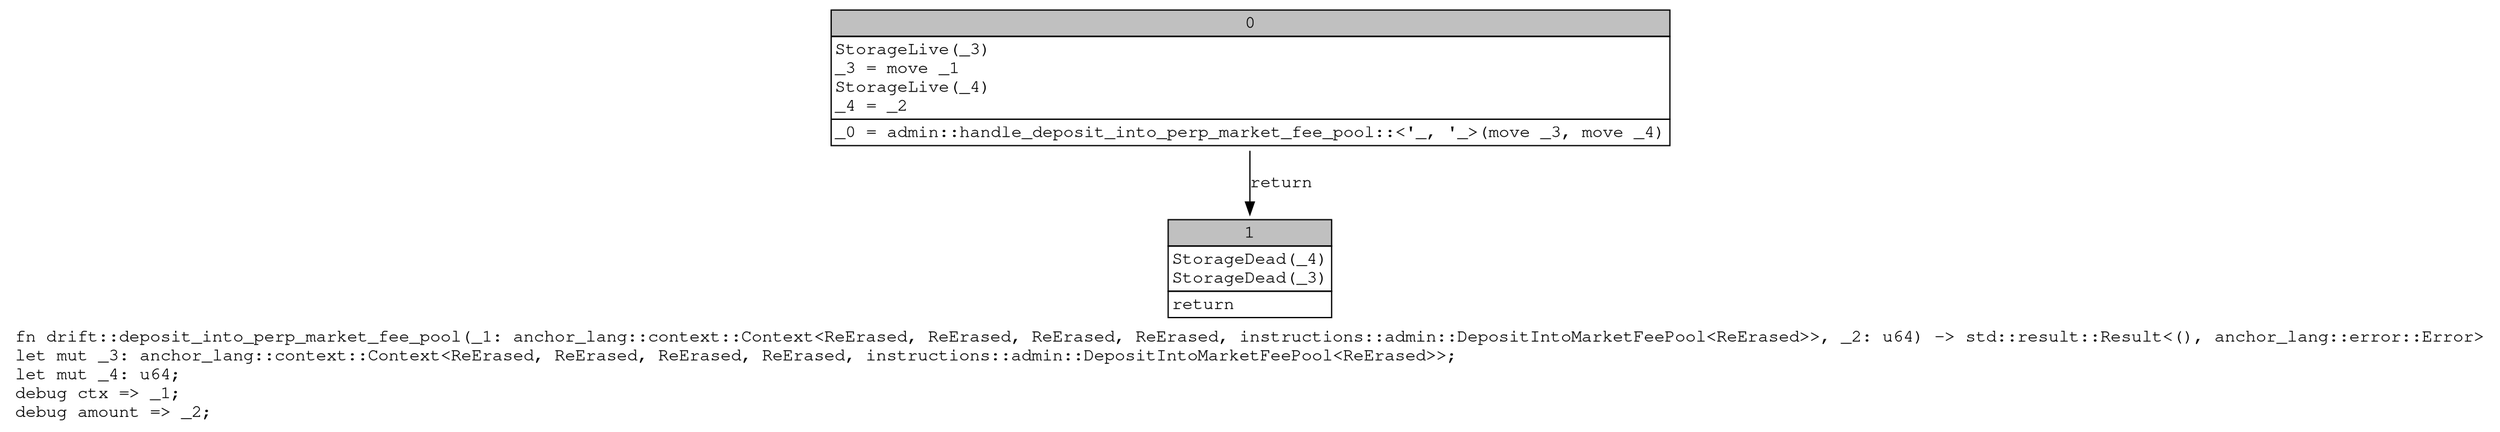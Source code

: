 digraph Mir_0_20034 {
    graph [fontname="Courier, monospace"];
    node [fontname="Courier, monospace"];
    edge [fontname="Courier, monospace"];
    label=<fn drift::deposit_into_perp_market_fee_pool(_1: anchor_lang::context::Context&lt;ReErased, ReErased, ReErased, ReErased, instructions::admin::DepositIntoMarketFeePool&lt;ReErased&gt;&gt;, _2: u64) -&gt; std::result::Result&lt;(), anchor_lang::error::Error&gt;<br align="left"/>let mut _3: anchor_lang::context::Context&lt;ReErased, ReErased, ReErased, ReErased, instructions::admin::DepositIntoMarketFeePool&lt;ReErased&gt;&gt;;<br align="left"/>let mut _4: u64;<br align="left"/>debug ctx =&gt; _1;<br align="left"/>debug amount =&gt; _2;<br align="left"/>>;
    bb0__0_20034 [shape="none", label=<<table border="0" cellborder="1" cellspacing="0"><tr><td bgcolor="gray" align="center" colspan="1">0</td></tr><tr><td align="left" balign="left">StorageLive(_3)<br/>_3 = move _1<br/>StorageLive(_4)<br/>_4 = _2<br/></td></tr><tr><td align="left">_0 = admin::handle_deposit_into_perp_market_fee_pool::&lt;'_, '_&gt;(move _3, move _4)</td></tr></table>>];
    bb1__0_20034 [shape="none", label=<<table border="0" cellborder="1" cellspacing="0"><tr><td bgcolor="gray" align="center" colspan="1">1</td></tr><tr><td align="left" balign="left">StorageDead(_4)<br/>StorageDead(_3)<br/></td></tr><tr><td align="left">return</td></tr></table>>];
    bb0__0_20034 -> bb1__0_20034 [label="return"];
}
